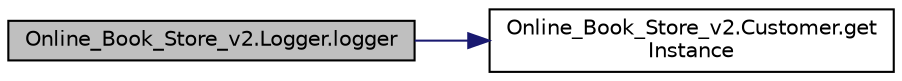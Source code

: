 digraph "Online_Book_Store_v2.Logger.logger"
{
 // LATEX_PDF_SIZE
  edge [fontname="Helvetica",fontsize="10",labelfontname="Helvetica",labelfontsize="10"];
  node [fontname="Helvetica",fontsize="10",shape=record];
  rankdir="LR";
  Node1 [label="Online_Book_Store_v2.Logger.logger",height=0.2,width=0.4,color="black", fillcolor="grey75", style="filled", fontcolor="black",tooltip=" "];
  Node1 -> Node2 [color="midnightblue",fontsize="10",style="solid"];
  Node2 [label="Online_Book_Store_v2.Customer.get\lInstance",height=0.2,width=0.4,color="black", fillcolor="white", style="filled",URL="$class_online___book___store__v2_1_1_customer.html#a31ad3b403a90a3de1b1af6474c035fec",tooltip=" "];
}
